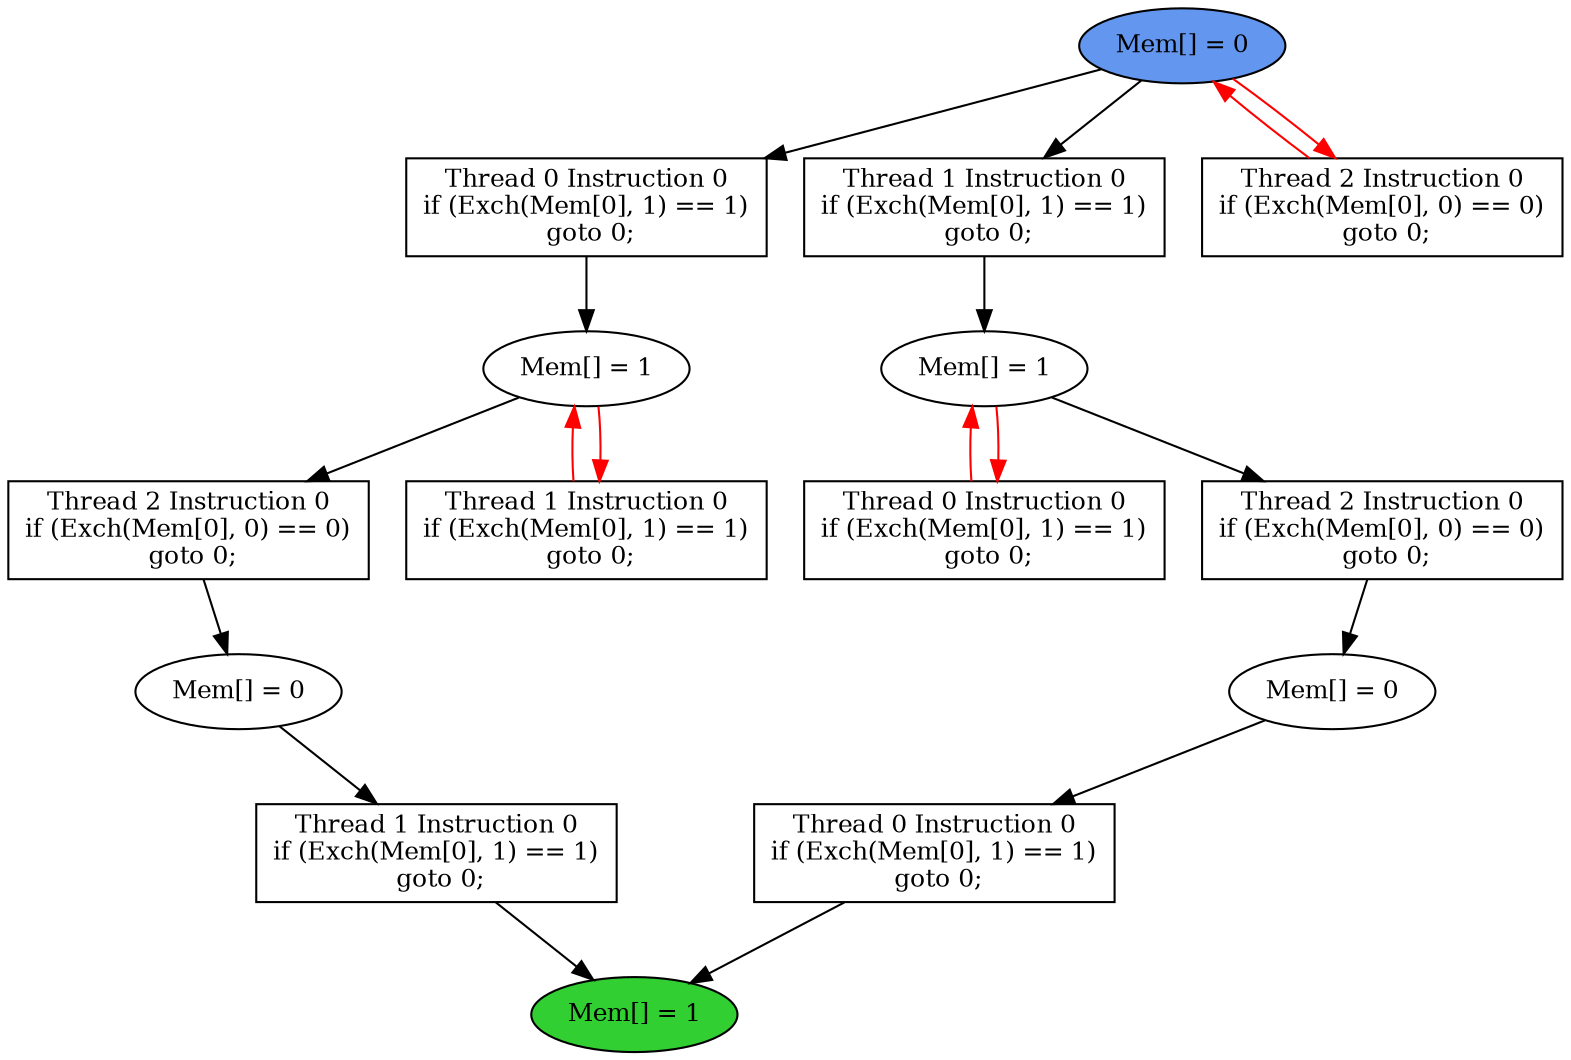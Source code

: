 digraph "graph" {
graph [fontsize=12]
node [fontsize=12]
edge [fontsize=12]
rankdir=TB;
"N13" -> "N9" [uuid = "<A0, END>", color = "#000000", fontcolor = "#ffffff", style = "solid", label = "", dir = "forward", weight = "1"]
"N22" -> "N21" [uuid = "<A1, S3>", color = "#ff0000", fontcolor = "#ffffff", style = "solid", label = "", dir = "back", weight = "1"]
"N24" -> "N23" [uuid = "<A2, S2>", color = "#000000", fontcolor = "#ffffff", style = "solid", label = "", dir = "forward", weight = "1"]
"N10" -> "N9" [uuid = "<A3, END>", color = "#000000", fontcolor = "#ffffff", style = "solid", label = "", dir = "forward", weight = "1"]
"N25" -> "N22" [uuid = "<A4, S3>", color = "#000000", fontcolor = "#ffffff", style = "solid", label = "", dir = "forward", weight = "1"]
"N12" -> "N11" [uuid = "<A5, S1>", color = "#000000", fontcolor = "#ffffff", style = "solid", label = "", dir = "forward", weight = "1"]
"N15" -> "N14" [uuid = "<A6, S0>", color = "#000000", fontcolor = "#ffffff", style = "solid", label = "", dir = "forward", weight = "1"]
"N26" -> "N19" [uuid = "<A7, START>", color = "#ff0000", fontcolor = "#ffffff", style = "solid", label = "", dir = "back", weight = "1"]
"N23" -> "N20" [uuid = "<A8, S2>", color = "#ff0000", fontcolor = "#ffffff", style = "solid", label = "", dir = "back", weight = "1"]
"N14" -> "N13" [uuid = "<A0, S0>", color = "#000000", fontcolor = "#ffffff", style = "solid", label = "", dir = "forward", weight = "1"]
"N22" -> "N21" [uuid = "<A1, S3>", color = "#ff0000", fontcolor = "#ffffff", style = "solid", label = "", dir = "forward", weight = "1"]
"N26" -> "N24" [uuid = "<A2, START>", color = "#000000", fontcolor = "#ffffff", style = "solid", label = "", dir = "forward", weight = "1"]
"N11" -> "N10" [uuid = "<A3, S1>", color = "#000000", fontcolor = "#ffffff", style = "solid", label = "", dir = "forward", weight = "1"]
"N26" -> "N25" [uuid = "<A4, START>", color = "#000000", fontcolor = "#ffffff", style = "solid", label = "", dir = "forward", weight = "1"]
"N23" -> "N12" [uuid = "<A5, S2>", color = "#000000", fontcolor = "#ffffff", style = "solid", label = "", dir = "forward", weight = "1"]
"N22" -> "N15" [uuid = "<A6, S3>", color = "#000000", fontcolor = "#ffffff", style = "solid", label = "", dir = "forward", weight = "1"]
"N26" -> "N19" [uuid = "<A7, START>", color = "#ff0000", fontcolor = "#ffffff", style = "solid", label = "", dir = "forward", weight = "1"]
"N23" -> "N20" [uuid = "<A8, S2>", color = "#ff0000", fontcolor = "#ffffff", style = "solid", label = "", dir = "forward", weight = "1"]
"N9" [uuid="END", label="Mem[] = 1", fillcolor = "#31cf31", fontcolor = "#000000", shape = "ellipse", style = "filled, solid"]
"N10" [uuid="A3", label="Thread 1 Instruction 0
if (Exch(Mem[0], 1) == 1)
 goto 0;", fillcolor = "#ffffff", fontcolor = "#000000", shape = "box", style = "filled, solid"]
"N11" [uuid="S1", label="Mem[] = 0", fillcolor = "#ffffff", fontcolor = "#000000", shape = "ellipse", style = "filled, solid"]
"N12" [uuid="A5", label="Thread 2 Instruction 0
if (Exch(Mem[0], 0) == 0)
 goto 0;", fillcolor = "#ffffff", fontcolor = "#000000", shape = "box", style = "filled, solid"]
"N13" [uuid="A0", label="Thread 0 Instruction 0
if (Exch(Mem[0], 1) == 1)
 goto 0;", fillcolor = "#ffffff", fontcolor = "#000000", shape = "box", style = "filled, solid"]
"N14" [uuid="S0", label="Mem[] = 0", fillcolor = "#ffffff", fontcolor = "#000000", shape = "ellipse", style = "filled, solid"]
"N15" [uuid="A6", label="Thread 2 Instruction 0
if (Exch(Mem[0], 0) == 0)
 goto 0;", fillcolor = "#ffffff", fontcolor = "#000000", shape = "box", style = "filled, solid"]
"N19" [uuid="A7", label="Thread 2 Instruction 0
if (Exch(Mem[0], 0) == 0)
 goto 0;", fillcolor = "#ffffff", fontcolor = "#000000", shape = "box", style = "filled, solid"]
"N20" [uuid="A8", label="Thread 1 Instruction 0
if (Exch(Mem[0], 1) == 1)
 goto 0;", fillcolor = "#ffffff", fontcolor = "#000000", shape = "box", style = "filled, solid"]
"N21" [uuid="A1", label="Thread 0 Instruction 0
if (Exch(Mem[0], 1) == 1)
 goto 0;", fillcolor = "#ffffff", fontcolor = "#000000", shape = "box", style = "filled, solid"]
"N22" [uuid="S3", label="Mem[] = 1", fillcolor = "#ffffff", fontcolor = "#000000", shape = "ellipse", style = "filled, solid"]
"N23" [uuid="S2", label="Mem[] = 1", fillcolor = "#ffffff", fontcolor = "#000000", shape = "ellipse", style = "filled, solid"]
"N24" [uuid="A2", label="Thread 0 Instruction 0
if (Exch(Mem[0], 1) == 1)
 goto 0;", fillcolor = "#ffffff", fontcolor = "#000000", shape = "box", style = "filled, solid"]
"N25" [uuid="A4", label="Thread 1 Instruction 0
if (Exch(Mem[0], 1) == 1)
 goto 0;", fillcolor = "#ffffff", fontcolor = "#000000", shape = "box", style = "filled, solid"]
"N26" [uuid="START", label="Mem[] = 0", fillcolor = "#6396ef", fontcolor = "#000000", shape = "ellipse", style = "filled, solid"]
}